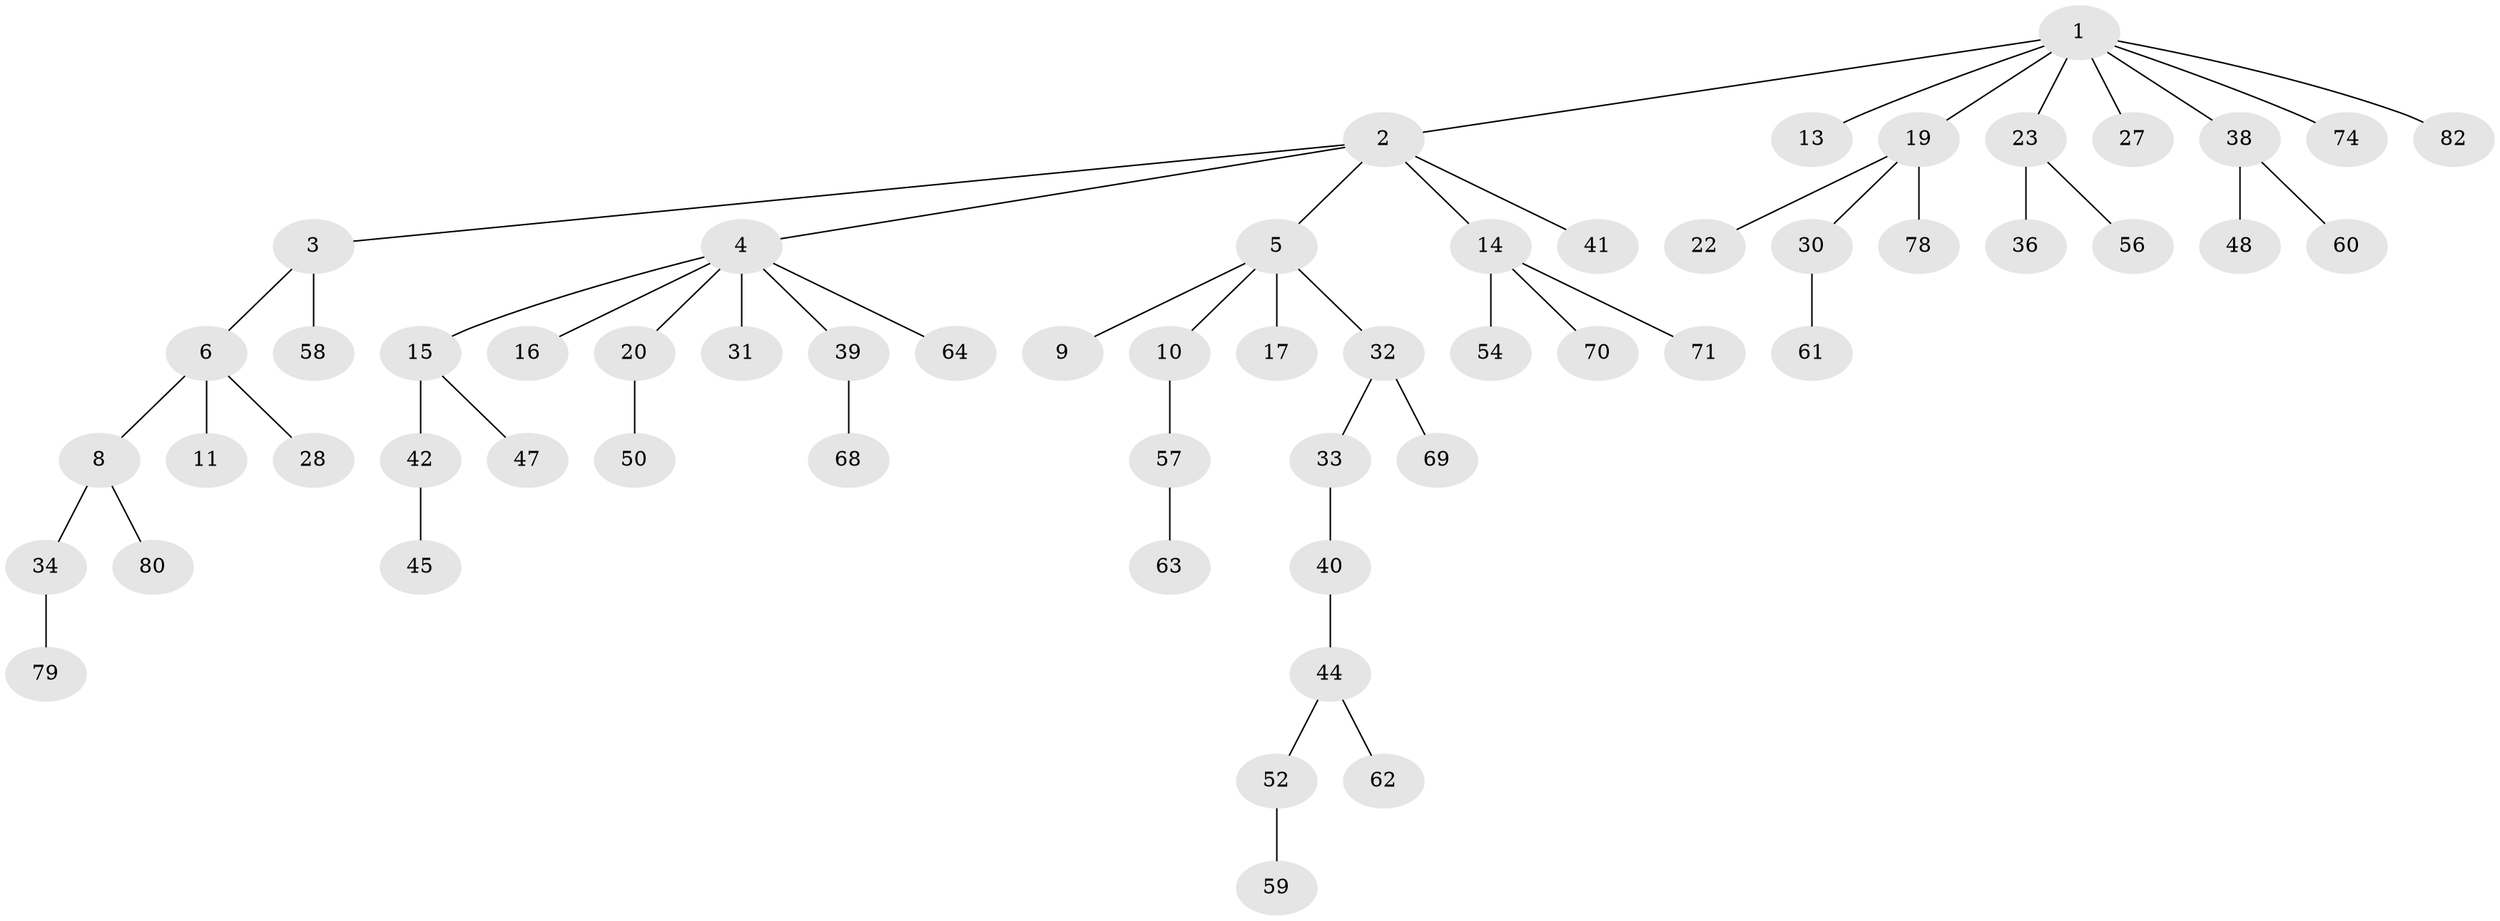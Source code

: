 // original degree distribution, {7: 0.011494252873563218, 6: 0.011494252873563218, 4: 0.06896551724137931, 8: 0.011494252873563218, 5: 0.022988505747126436, 1: 0.5057471264367817, 3: 0.10344827586206896, 2: 0.26436781609195403}
// Generated by graph-tools (version 1.1) at 2025/42/03/06/25 10:42:02]
// undirected, 57 vertices, 56 edges
graph export_dot {
graph [start="1"]
  node [color=gray90,style=filled];
  1 [super="+18"];
  2 [super="+12"];
  3 [super="+7"];
  4 [super="+66"];
  5 [super="+26"];
  6 [super="+21"];
  8 [super="+25"];
  9;
  10;
  11;
  13 [super="+49"];
  14 [super="+46"];
  15 [super="+29"];
  16;
  17;
  19 [super="+86"];
  20 [super="+43"];
  22 [super="+35"];
  23 [super="+24"];
  27;
  28;
  30 [super="+76"];
  31;
  32 [super="+67"];
  33 [super="+37"];
  34;
  36;
  38 [super="+83"];
  39 [super="+55"];
  40 [super="+73"];
  41 [super="+84"];
  42 [super="+87"];
  44 [super="+51"];
  45;
  47;
  48 [super="+77"];
  50;
  52 [super="+53"];
  54;
  56;
  57;
  58;
  59 [super="+85"];
  60 [super="+65"];
  61;
  62 [super="+72"];
  63;
  64;
  68;
  69 [super="+75"];
  70;
  71;
  74;
  78;
  79 [super="+81"];
  80;
  82;
  1 -- 2;
  1 -- 13;
  1 -- 19;
  1 -- 27;
  1 -- 74;
  1 -- 82;
  1 -- 38;
  1 -- 23;
  2 -- 3;
  2 -- 4;
  2 -- 5;
  2 -- 41;
  2 -- 14;
  3 -- 6;
  3 -- 58;
  4 -- 15;
  4 -- 16;
  4 -- 20;
  4 -- 31;
  4 -- 39;
  4 -- 64;
  5 -- 9;
  5 -- 10;
  5 -- 17;
  5 -- 32;
  6 -- 8;
  6 -- 11;
  6 -- 28;
  8 -- 34;
  8 -- 80;
  10 -- 57;
  14 -- 54;
  14 -- 70;
  14 -- 71;
  15 -- 42;
  15 -- 47;
  19 -- 22;
  19 -- 30;
  19 -- 78;
  20 -- 50;
  23 -- 36;
  23 -- 56;
  30 -- 61;
  32 -- 33;
  32 -- 69;
  33 -- 40;
  34 -- 79;
  38 -- 48;
  38 -- 60;
  39 -- 68;
  40 -- 44;
  42 -- 45;
  44 -- 52;
  44 -- 62;
  52 -- 59;
  57 -- 63;
}

